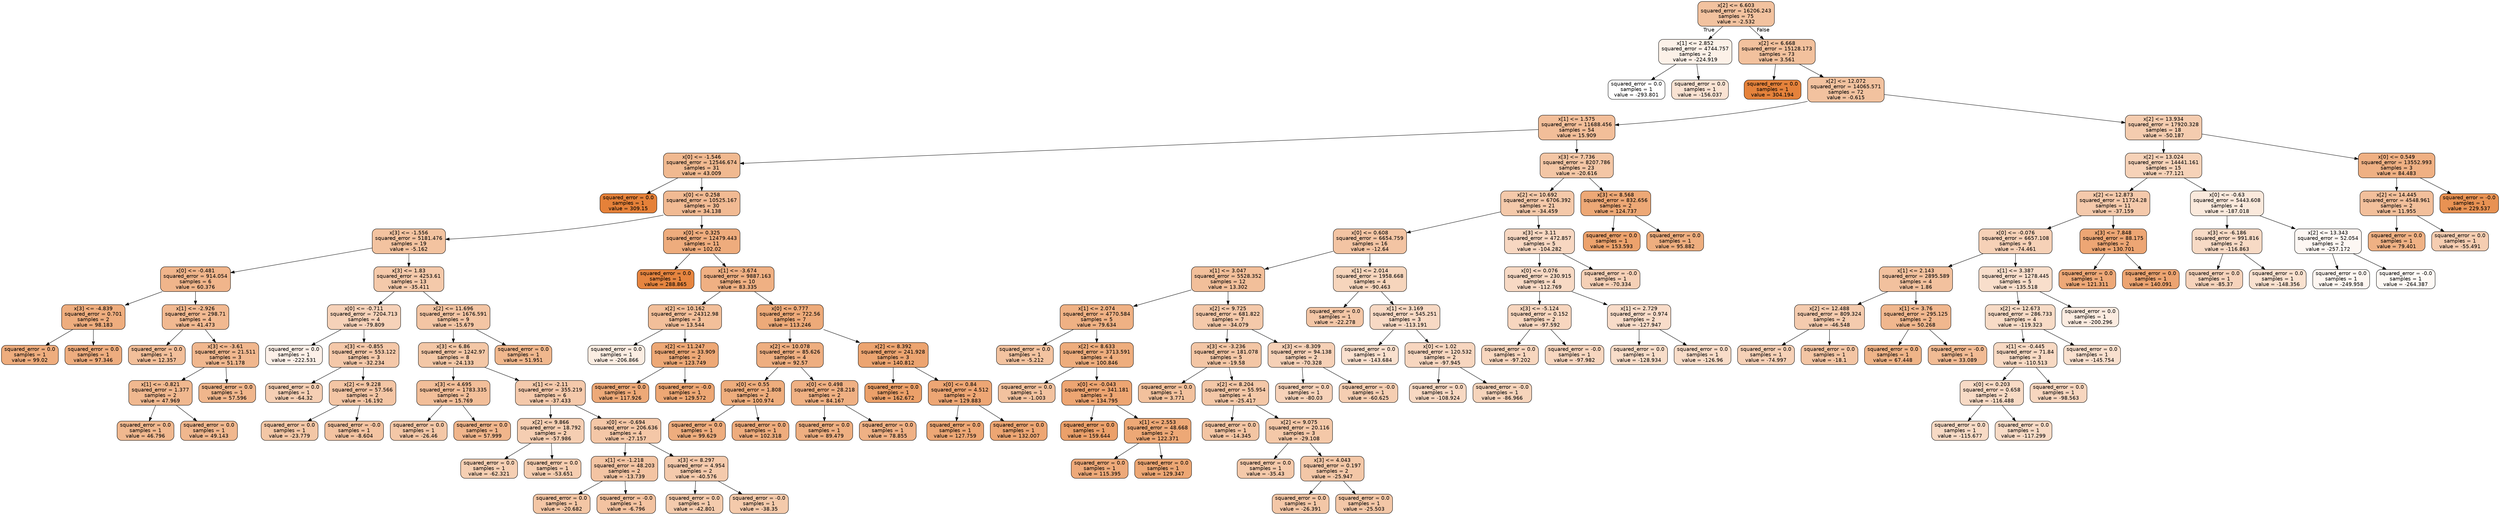 digraph Tree {
node [shape=box, style="filled, rounded", color="black", fontname="helvetica"] ;
edge [fontname="helvetica"] ;
0 [label="x[2] <= 6.603\nsquared_error = 16206.243\nsamples = 75\nvalue = -2.532", fillcolor="#f2c29f"] ;
1 [label="x[1] <= 2.852\nsquared_error = 4744.757\nsamples = 2\nvalue = -224.919", fillcolor="#fcf1e8"] ;
0 -> 1 [labeldistance=2.5, labelangle=45, headlabel="True"] ;
2 [label="squared_error = 0.0\nsamples = 1\nvalue = -293.801", fillcolor="#ffffff"] ;
1 -> 2 ;
3 [label="squared_error = 0.0\nsamples = 1\nvalue = -156.037", fillcolor="#f9e2d2"] ;
1 -> 3 ;
4 [label="x[2] <= 6.668\nsquared_error = 15128.173\nsamples = 73\nvalue = 3.561", fillcolor="#f2c19d"] ;
0 -> 4 [labeldistance=2.5, labelangle=-45, headlabel="False"] ;
5 [label="squared_error = 0.0\nsamples = 1\nvalue = 304.194", fillcolor="#e5823b"] ;
4 -> 5 ;
6 [label="x[2] <= 12.072\nsquared_error = 14065.571\nsamples = 72\nvalue = -0.615", fillcolor="#f2c29f"] ;
4 -> 6 ;
7 [label="x[1] <= 1.575\nsquared_error = 11688.456\nsamples = 54\nvalue = 15.909", fillcolor="#f2be99"] ;
6 -> 7 ;
8 [label="x[0] <= -1.546\nsquared_error = 12546.674\nsamples = 31\nvalue = 43.009", fillcolor="#f0b990"] ;
7 -> 8 ;
9 [label="squared_error = 0.0\nsamples = 1\nvalue = 309.15", fillcolor="#e58139"] ;
8 -> 9 ;
10 [label="x[0] <= 0.258\nsquared_error = 10525.167\nsamples = 30\nvalue = 34.138", fillcolor="#f1ba93"] ;
8 -> 10 ;
11 [label="x[3] <= -1.556\nsquared_error = 5181.476\nsamples = 19\nvalue = -5.162", fillcolor="#f3c3a0"] ;
10 -> 11 ;
12 [label="x[0] <= -0.481\nsquared_error = 914.054\nsamples = 6\nvalue = 60.376", fillcolor="#f0b58b"] ;
11 -> 12 ;
13 [label="x[3] <= -4.839\nsquared_error = 0.701\nsamples = 2\nvalue = 98.183", fillcolor="#eead7e"] ;
12 -> 13 ;
14 [label="squared_error = 0.0\nsamples = 1\nvalue = 99.02", fillcolor="#eead7e"] ;
13 -> 14 ;
15 [label="squared_error = 0.0\nsamples = 1\nvalue = 97.346", fillcolor="#eead7f"] ;
13 -> 15 ;
16 [label="x[1] <= -2.926\nsquared_error = 298.71\nsamples = 4\nvalue = 41.473", fillcolor="#f1b991"] ;
12 -> 16 ;
17 [label="squared_error = 0.0\nsamples = 1\nvalue = 12.357", fillcolor="#f2bf9a"] ;
16 -> 17 ;
18 [label="x[3] <= -3.61\nsquared_error = 21.511\nsamples = 3\nvalue = 51.178", fillcolor="#f0b78e"] ;
16 -> 18 ;
19 [label="x[1] <= -0.821\nsquared_error = 1.377\nsamples = 2\nvalue = 47.969", fillcolor="#f0b88f"] ;
18 -> 19 ;
20 [label="squared_error = 0.0\nsamples = 1\nvalue = 46.796", fillcolor="#f0b88f"] ;
19 -> 20 ;
21 [label="squared_error = 0.0\nsamples = 1\nvalue = 49.143", fillcolor="#f0b78e"] ;
19 -> 21 ;
22 [label="squared_error = 0.0\nsamples = 1\nvalue = 57.596", fillcolor="#f0b68c"] ;
18 -> 22 ;
23 [label="x[3] <= 1.83\nsquared_error = 4253.61\nsamples = 13\nvalue = -35.411", fillcolor="#f4c9aa"] ;
11 -> 23 ;
24 [label="x[0] <= -0.711\nsquared_error = 7204.713\nsamples = 4\nvalue = -79.809", fillcolor="#f6d2b9"] ;
23 -> 24 ;
25 [label="squared_error = 0.0\nsamples = 1\nvalue = -222.531", fillcolor="#fcf0e8"] ;
24 -> 25 ;
26 [label="x[3] <= -0.855\nsquared_error = 553.122\nsamples = 3\nvalue = -32.234", fillcolor="#f4c8a9"] ;
24 -> 26 ;
27 [label="squared_error = 0.0\nsamples = 1\nvalue = -64.32", fillcolor="#f5cfb4"] ;
26 -> 27 ;
28 [label="x[2] <= 9.228\nsquared_error = 57.566\nsamples = 2\nvalue = -16.192", fillcolor="#f3c5a4"] ;
26 -> 28 ;
29 [label="squared_error = 0.0\nsamples = 1\nvalue = -23.779", fillcolor="#f3c7a6"] ;
28 -> 29 ;
30 [label="squared_error = -0.0\nsamples = 1\nvalue = -8.604", fillcolor="#f3c3a1"] ;
28 -> 30 ;
31 [label="x[2] <= 11.696\nsquared_error = 1676.591\nsamples = 9\nvalue = -15.679", fillcolor="#f3c5a4"] ;
23 -> 31 ;
32 [label="x[3] <= 6.86\nsquared_error = 1242.97\nsamples = 8\nvalue = -24.133", fillcolor="#f3c7a6"] ;
31 -> 32 ;
33 [label="x[3] <= 4.695\nsquared_error = 1783.335\nsamples = 2\nvalue = 15.769", fillcolor="#f2be99"] ;
32 -> 33 ;
34 [label="squared_error = 0.0\nsamples = 1\nvalue = -26.46", fillcolor="#f3c7a7"] ;
33 -> 34 ;
35 [label="squared_error = 0.0\nsamples = 1\nvalue = 57.999", fillcolor="#f0b58b"] ;
33 -> 35 ;
36 [label="x[1] <= -2.11\nsquared_error = 355.219\nsamples = 6\nvalue = -37.433", fillcolor="#f4c9ab"] ;
32 -> 36 ;
37 [label="x[2] <= 9.866\nsquared_error = 18.792\nsamples = 2\nvalue = -57.986", fillcolor="#f5ceb2"] ;
36 -> 37 ;
38 [label="squared_error = 0.0\nsamples = 1\nvalue = -62.321", fillcolor="#f5cfb3"] ;
37 -> 38 ;
39 [label="squared_error = 0.0\nsamples = 1\nvalue = -53.651", fillcolor="#f5cdb0"] ;
37 -> 39 ;
40 [label="x[0] <= -0.694\nsquared_error = 206.636\nsamples = 4\nvalue = -27.157", fillcolor="#f4c7a7"] ;
36 -> 40 ;
41 [label="x[1] <= -1.218\nsquared_error = 48.203\nsamples = 2\nvalue = -13.739", fillcolor="#f3c4a3"] ;
40 -> 41 ;
42 [label="squared_error = 0.0\nsamples = 1\nvalue = -20.682", fillcolor="#f3c6a5"] ;
41 -> 42 ;
43 [label="squared_error = -0.0\nsamples = 1\nvalue = -6.796", fillcolor="#f3c3a1"] ;
41 -> 43 ;
44 [label="x[3] <= 8.297\nsquared_error = 4.954\nsamples = 2\nvalue = -40.576", fillcolor="#f4caac"] ;
40 -> 44 ;
45 [label="squared_error = 0.0\nsamples = 1\nvalue = -42.801", fillcolor="#f4cbad"] ;
44 -> 45 ;
46 [label="squared_error = -0.0\nsamples = 1\nvalue = -38.35", fillcolor="#f4caab"] ;
44 -> 46 ;
47 [label="squared_error = 0.0\nsamples = 1\nvalue = 51.951", fillcolor="#f0b78d"] ;
31 -> 47 ;
48 [label="x[0] <= 0.325\nsquared_error = 12479.443\nsamples = 11\nvalue = 102.02", fillcolor="#eeac7d"] ;
10 -> 48 ;
49 [label="squared_error = 0.0\nsamples = 1\nvalue = 288.865", fillcolor="#e68540"] ;
48 -> 49 ;
50 [label="x[1] <= -3.674\nsquared_error = 9887.163\nsamples = 10\nvalue = 83.335", fillcolor="#efb083"] ;
48 -> 50 ;
51 [label="x[2] <= 10.162\nsquared_error = 24312.98\nsamples = 3\nvalue = 13.544", fillcolor="#f2bf9a"] ;
50 -> 51 ;
52 [label="squared_error = 0.0\nsamples = 1\nvalue = -206.866", fillcolor="#fbede2"] ;
51 -> 52 ;
53 [label="x[2] <= 11.247\nsquared_error = 33.909\nsamples = 2\nvalue = 123.749", fillcolor="#eda876"] ;
51 -> 53 ;
54 [label="squared_error = 0.0\nsamples = 1\nvalue = 117.926", fillcolor="#eda978"] ;
53 -> 54 ;
55 [label="squared_error = -0.0\nsamples = 1\nvalue = 129.572", fillcolor="#eda774"] ;
53 -> 55 ;
56 [label="x[0] <= 0.777\nsquared_error = 722.56\nsamples = 7\nvalue = 113.246", fillcolor="#edaa79"] ;
50 -> 56 ;
57 [label="x[2] <= 10.078\nsquared_error = 85.626\nsamples = 4\nvalue = 92.57", fillcolor="#eeae80"] ;
56 -> 57 ;
58 [label="x[0] <= 0.55\nsquared_error = 1.808\nsamples = 2\nvalue = 100.974", fillcolor="#eead7d"] ;
57 -> 58 ;
59 [label="squared_error = 0.0\nsamples = 1\nvalue = 99.629", fillcolor="#eead7e"] ;
58 -> 59 ;
60 [label="squared_error = 0.0\nsamples = 1\nvalue = 102.318", fillcolor="#eeac7d"] ;
58 -> 60 ;
61 [label="x[0] <= 0.498\nsquared_error = 28.218\nsamples = 2\nvalue = 84.167", fillcolor="#efb083"] ;
57 -> 61 ;
62 [label="squared_error = 0.0\nsamples = 1\nvalue = 89.479", fillcolor="#eeaf81"] ;
61 -> 62 ;
63 [label="squared_error = 0.0\nsamples = 1\nvalue = 78.855", fillcolor="#efb185"] ;
61 -> 63 ;
64 [label="x[2] <= 8.392\nsquared_error = 241.928\nsamples = 3\nvalue = 140.812", fillcolor="#eca470"] ;
56 -> 64 ;
65 [label="squared_error = 0.0\nsamples = 1\nvalue = 162.672", fillcolor="#eba069"] ;
64 -> 65 ;
66 [label="x[0] <= 0.84\nsquared_error = 4.512\nsamples = 2\nvalue = 129.883", fillcolor="#eda674"] ;
64 -> 66 ;
67 [label="squared_error = 0.0\nsamples = 1\nvalue = 127.759", fillcolor="#eda775"] ;
66 -> 67 ;
68 [label="squared_error = 0.0\nsamples = 1\nvalue = 132.007", fillcolor="#eda673"] ;
66 -> 68 ;
69 [label="x[3] <= 7.736\nsquared_error = 8207.786\nsamples = 23\nvalue = -20.616", fillcolor="#f3c6a5"] ;
7 -> 69 ;
70 [label="x[2] <= 10.692\nsquared_error = 6706.392\nsamples = 21\nvalue = -34.459", fillcolor="#f4c9aa"] ;
69 -> 70 ;
71 [label="x[0] <= 0.608\nsquared_error = 6654.759\nsamples = 16\nvalue = -12.64", fillcolor="#f3c4a3"] ;
70 -> 71 ;
72 [label="x[1] <= 3.047\nsquared_error = 5528.352\nsamples = 12\nvalue = 13.302", fillcolor="#f2bf9a"] ;
71 -> 72 ;
73 [label="x[1] <= 2.074\nsquared_error = 4770.584\nsamples = 5\nvalue = 79.634", fillcolor="#efb184"] ;
72 -> 73 ;
74 [label="squared_error = 0.0\nsamples = 1\nvalue = -5.212", fillcolor="#f3c3a0"] ;
73 -> 74 ;
75 [label="x[2] <= 8.633\nsquared_error = 3713.591\nsamples = 4\nvalue = 100.846", fillcolor="#eead7d"] ;
73 -> 75 ;
76 [label="squared_error = 0.0\nsamples = 1\nvalue = -1.003", fillcolor="#f2c29f"] ;
75 -> 76 ;
77 [label="x[0] <= -0.043\nsquared_error = 341.181\nsamples = 3\nvalue = 134.795", fillcolor="#eda572"] ;
75 -> 77 ;
78 [label="squared_error = 0.0\nsamples = 1\nvalue = 159.644", fillcolor="#eba06a"] ;
77 -> 78 ;
79 [label="x[1] <= 2.553\nsquared_error = 48.668\nsamples = 2\nvalue = 122.371", fillcolor="#eda876"] ;
77 -> 79 ;
80 [label="squared_error = 0.0\nsamples = 1\nvalue = 115.395", fillcolor="#eda979"] ;
79 -> 80 ;
81 [label="squared_error = 0.0\nsamples = 1\nvalue = 129.347", fillcolor="#eda774"] ;
79 -> 81 ;
82 [label="x[2] <= 9.725\nsquared_error = 681.822\nsamples = 7\nvalue = -34.079", fillcolor="#f4c9aa"] ;
72 -> 82 ;
83 [label="x[3] <= -3.236\nsquared_error = 181.078\nsamples = 5\nvalue = -19.58", fillcolor="#f3c6a5"] ;
82 -> 83 ;
84 [label="squared_error = 0.0\nsamples = 1\nvalue = 3.771", fillcolor="#f2c19d"] ;
83 -> 84 ;
85 [label="x[2] <= 8.204\nsquared_error = 55.954\nsamples = 4\nvalue = -25.417", fillcolor="#f3c7a7"] ;
83 -> 85 ;
86 [label="squared_error = 0.0\nsamples = 1\nvalue = -14.345", fillcolor="#f3c5a3"] ;
85 -> 86 ;
87 [label="x[2] <= 9.075\nsquared_error = 20.116\nsamples = 3\nvalue = -29.108", fillcolor="#f4c8a8"] ;
85 -> 87 ;
88 [label="squared_error = 0.0\nsamples = 1\nvalue = -35.43", fillcolor="#f4c9aa"] ;
87 -> 88 ;
89 [label="x[3] <= 4.043\nsquared_error = 0.197\nsamples = 2\nvalue = -25.947", fillcolor="#f3c7a7"] ;
87 -> 89 ;
90 [label="squared_error = 0.0\nsamples = 1\nvalue = -26.391", fillcolor="#f3c7a7"] ;
89 -> 90 ;
91 [label="squared_error = 0.0\nsamples = 1\nvalue = -25.503", fillcolor="#f3c7a7"] ;
89 -> 91 ;
92 [label="x[3] <= -8.309\nsquared_error = 94.138\nsamples = 2\nvalue = -70.328", fillcolor="#f5d0b6"] ;
82 -> 92 ;
93 [label="squared_error = 0.0\nsamples = 1\nvalue = -80.03", fillcolor="#f6d2b9"] ;
92 -> 93 ;
94 [label="squared_error = -0.0\nsamples = 1\nvalue = -60.625", fillcolor="#f5ceb2"] ;
92 -> 94 ;
95 [label="x[1] <= 2.014\nsquared_error = 1958.668\nsamples = 4\nvalue = -90.463", fillcolor="#f6d5bc"] ;
71 -> 95 ;
96 [label="squared_error = 0.0\nsamples = 1\nvalue = -22.278", fillcolor="#f3c6a6"] ;
95 -> 96 ;
97 [label="x[1] <= 3.169\nsquared_error = 545.251\nsamples = 3\nvalue = -113.191", fillcolor="#f7d9c4"] ;
95 -> 97 ;
98 [label="squared_error = 0.0\nsamples = 1\nvalue = -143.684", fillcolor="#f9e0ce"] ;
97 -> 98 ;
99 [label="x[0] <= 1.02\nsquared_error = 120.532\nsamples = 2\nvalue = -97.945", fillcolor="#f7d6bf"] ;
97 -> 99 ;
100 [label="squared_error = 0.0\nsamples = 1\nvalue = -108.924", fillcolor="#f7d8c2"] ;
99 -> 100 ;
101 [label="squared_error = -0.0\nsamples = 1\nvalue = -86.966", fillcolor="#f6d4bb"] ;
99 -> 101 ;
102 [label="x[3] <= 3.11\nsquared_error = 472.857\nsamples = 5\nvalue = -104.282", fillcolor="#f7d7c1"] ;
70 -> 102 ;
103 [label="x[0] <= 0.076\nsquared_error = 230.915\nsamples = 4\nvalue = -112.769", fillcolor="#f7d9c4"] ;
102 -> 103 ;
104 [label="x[3] <= -5.124\nsquared_error = 0.152\nsamples = 2\nvalue = -97.592", fillcolor="#f7d6bf"] ;
103 -> 104 ;
105 [label="squared_error = 0.0\nsamples = 1\nvalue = -97.202", fillcolor="#f7d6be"] ;
104 -> 105 ;
106 [label="squared_error = -0.0\nsamples = 1\nvalue = -97.982", fillcolor="#f7d6bf"] ;
104 -> 106 ;
107 [label="x[1] <= 2.729\nsquared_error = 0.974\nsamples = 2\nvalue = -127.947", fillcolor="#f8dcc9"] ;
103 -> 107 ;
108 [label="squared_error = 0.0\nsamples = 1\nvalue = -128.934", fillcolor="#f8ddc9"] ;
107 -> 108 ;
109 [label="squared_error = 0.0\nsamples = 1\nvalue = -126.96", fillcolor="#f8dcc8"] ;
107 -> 109 ;
110 [label="squared_error = -0.0\nsamples = 1\nvalue = -70.334", fillcolor="#f5d0b6"] ;
102 -> 110 ;
111 [label="x[3] <= 8.568\nsquared_error = 832.656\nsamples = 2\nvalue = 124.737", fillcolor="#eda876"] ;
69 -> 111 ;
112 [label="squared_error = 0.0\nsamples = 1\nvalue = 153.593", fillcolor="#eca26c"] ;
111 -> 112 ;
113 [label="squared_error = 0.0\nsamples = 1\nvalue = 95.882", fillcolor="#eeae7f"] ;
111 -> 113 ;
114 [label="x[2] <= 13.934\nsquared_error = 17920.328\nsamples = 18\nvalue = -50.187", fillcolor="#f4ccaf"] ;
6 -> 114 ;
115 [label="x[2] <= 13.024\nsquared_error = 14441.161\nsamples = 15\nvalue = -77.121", fillcolor="#f6d2b8"] ;
114 -> 115 ;
116 [label="x[2] <= 12.873\nsquared_error = 11724.28\nsamples = 11\nvalue = -37.159", fillcolor="#f4c9ab"] ;
115 -> 116 ;
117 [label="x[0] <= -0.076\nsquared_error = 6657.108\nsamples = 9\nvalue = -74.461", fillcolor="#f6d1b7"] ;
116 -> 117 ;
118 [label="x[1] <= 2.143\nsquared_error = 2895.589\nsamples = 4\nvalue = 1.86", fillcolor="#f2c19e"] ;
117 -> 118 ;
119 [label="x[2] <= 12.488\nsquared_error = 809.324\nsamples = 2\nvalue = -46.548", fillcolor="#f4cbae"] ;
118 -> 119 ;
120 [label="squared_error = 0.0\nsamples = 1\nvalue = -74.997", fillcolor="#f6d1b7"] ;
119 -> 120 ;
121 [label="squared_error = 0.0\nsamples = 1\nvalue = -18.1", fillcolor="#f3c5a4"] ;
119 -> 121 ;
122 [label="x[1] <= 3.76\nsquared_error = 295.125\nsamples = 2\nvalue = 50.268", fillcolor="#f0b78e"] ;
118 -> 122 ;
123 [label="squared_error = 0.0\nsamples = 1\nvalue = 67.448", fillcolor="#efb488"] ;
122 -> 123 ;
124 [label="squared_error = -0.0\nsamples = 1\nvalue = 33.089", fillcolor="#f1bb94"] ;
122 -> 124 ;
125 [label="x[1] <= 3.387\nsquared_error = 1278.445\nsamples = 5\nvalue = -135.518", fillcolor="#f8decb"] ;
117 -> 125 ;
126 [label="x[2] <= 12.673\nsquared_error = 286.733\nsamples = 4\nvalue = -119.323", fillcolor="#f7dbc6"] ;
125 -> 126 ;
127 [label="x[1] <= -0.445\nsquared_error = 71.84\nsamples = 3\nvalue = -110.513", fillcolor="#f7d9c3"] ;
126 -> 127 ;
128 [label="x[0] <= 0.203\nsquared_error = 0.658\nsamples = 2\nvalue = -116.488", fillcolor="#f7dac5"] ;
127 -> 128 ;
129 [label="squared_error = 0.0\nsamples = 1\nvalue = -115.677", fillcolor="#f7dac5"] ;
128 -> 129 ;
130 [label="squared_error = 0.0\nsamples = 1\nvalue = -117.299", fillcolor="#f7dac5"] ;
128 -> 130 ;
131 [label="squared_error = 0.0\nsamples = 1\nvalue = -98.563", fillcolor="#f7d6bf"] ;
127 -> 131 ;
132 [label="squared_error = 0.0\nsamples = 1\nvalue = -145.754", fillcolor="#f9e0ce"] ;
126 -> 132 ;
133 [label="squared_error = 0.0\nsamples = 1\nvalue = -200.296", fillcolor="#fbebe0"] ;
125 -> 133 ;
134 [label="x[3] <= 7.848\nsquared_error = 88.175\nsamples = 2\nvalue = 130.701", fillcolor="#eda674"] ;
116 -> 134 ;
135 [label="squared_error = 0.0\nsamples = 1\nvalue = 121.311", fillcolor="#eda877"] ;
134 -> 135 ;
136 [label="squared_error = 0.0\nsamples = 1\nvalue = 140.091", fillcolor="#eca471"] ;
134 -> 136 ;
137 [label="x[0] <= -0.63\nsquared_error = 5443.608\nsamples = 4\nvalue = -187.018", fillcolor="#fae9dc"] ;
115 -> 137 ;
138 [label="x[3] <= -6.186\nsquared_error = 991.816\nsamples = 2\nvalue = -116.863", fillcolor="#f7dac5"] ;
137 -> 138 ;
139 [label="squared_error = 0.0\nsamples = 1\nvalue = -85.37", fillcolor="#f6d3bb"] ;
138 -> 139 ;
140 [label="squared_error = 0.0\nsamples = 1\nvalue = -148.356", fillcolor="#f9e1cf"] ;
138 -> 140 ;
141 [label="x[2] <= 13.343\nsquared_error = 52.054\nsamples = 2\nvalue = -257.172", fillcolor="#fdf7f3"] ;
137 -> 141 ;
142 [label="squared_error = 0.0\nsamples = 1\nvalue = -249.958", fillcolor="#fdf6f1"] ;
141 -> 142 ;
143 [label="squared_error = -0.0\nsamples = 1\nvalue = -264.387", fillcolor="#fef9f5"] ;
141 -> 143 ;
144 [label="x[0] <= 0.549\nsquared_error = 13552.993\nsamples = 3\nvalue = 84.483", fillcolor="#efb083"] ;
114 -> 144 ;
145 [label="x[2] <= 14.445\nsquared_error = 4548.961\nsamples = 2\nvalue = 11.955", fillcolor="#f2bf9b"] ;
144 -> 145 ;
146 [label="squared_error = 0.0\nsamples = 1\nvalue = 79.401", fillcolor="#efb184"] ;
145 -> 146 ;
147 [label="squared_error = 0.0\nsamples = 1\nvalue = -55.491", fillcolor="#f5cdb1"] ;
145 -> 147 ;
148 [label="squared_error = -0.0\nsamples = 1\nvalue = 229.537", fillcolor="#e89253"] ;
144 -> 148 ;
}